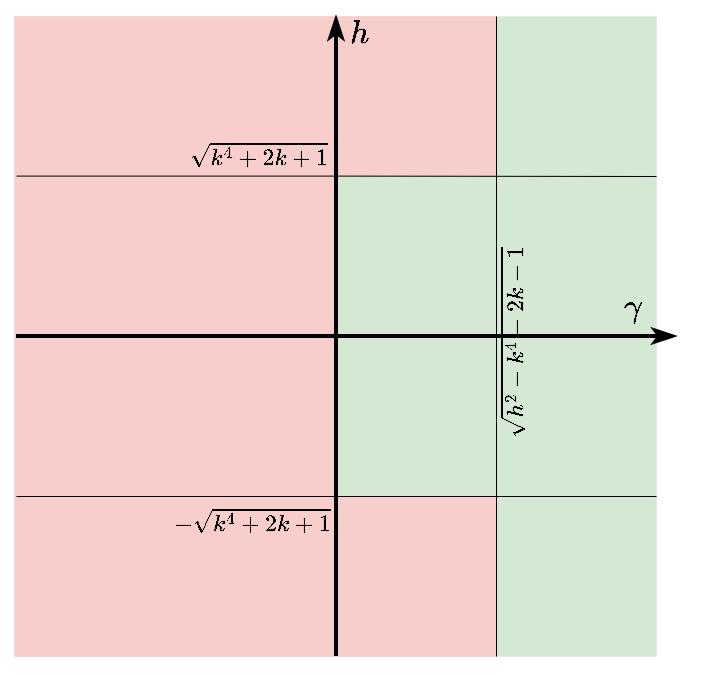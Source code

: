 <mxfile version="15.4.0" type="device"><diagram id="KX5Nga4QsgiI18HLEScB" name="Page-1"><mxGraphModel dx="677" dy="396" grid="1" gridSize="10" guides="1" tooltips="1" connect="1" arrows="1" fold="1" page="1" pageScale="1" pageWidth="827" pageHeight="1169" math="1" shadow="0"><root><mxCell id="0"/><mxCell id="1" parent="0"/><mxCell id="HX0JNnyFZMztRdKN2cin-13" value="" style="rounded=0;whiteSpace=wrap;html=1;fillColor=#d5e8d4;strokeColor=#82b366;strokeWidth=0;" vertex="1" parent="1"><mxGeometry x="480" y="240.03" width="80" height="80" as="geometry"/></mxCell><mxCell id="HX0JNnyFZMztRdKN2cin-22" value="" style="rounded=0;whiteSpace=wrap;html=1;fillColor=#d5e8d4;strokeColor=#82b366;strokeWidth=0;" vertex="1" parent="1"><mxGeometry x="480" y="479.98" width="80" height="80" as="geometry"/></mxCell><mxCell id="HX0JNnyFZMztRdKN2cin-21" value="" style="rounded=0;whiteSpace=wrap;html=1;fillColor=#f8cecc;strokeColor=#b85450;strokeWidth=0;rotation=-90;" vertex="1" parent="1"><mxGeometry x="399.98" y="480.02" width="80" height="79.96" as="geometry"/></mxCell><mxCell id="HX0JNnyFZMztRdKN2cin-19" value="" style="rounded=0;whiteSpace=wrap;html=1;fillColor=#f8cecc;strokeColor=#b85450;strokeWidth=0;rotation=-90;" vertex="1" parent="1"><mxGeometry x="399.97" y="240.03" width="80" height="79.95" as="geometry"/></mxCell><mxCell id="HX0JNnyFZMztRdKN2cin-17" value="" style="rounded=0;whiteSpace=wrap;html=1;fillColor=#f8cecc;strokeColor=#b85450;strokeWidth=0;" vertex="1" parent="1"><mxGeometry x="239" y="240" width="161" height="320" as="geometry"/></mxCell><mxCell id="HX0JNnyFZMztRdKN2cin-15" value="" style="rounded=0;whiteSpace=wrap;html=1;fillColor=#d5e8d4;strokeColor=#82b366;strokeWidth=0;" vertex="1" parent="1"><mxGeometry x="399" y="320" width="161" height="160" as="geometry"/></mxCell><mxCell id="HX0JNnyFZMztRdKN2cin-2" value="" style="endArrow=classicThin;html=1;rounded=0;edgeStyle=orthogonalEdgeStyle;endFill=1;strokeWidth=2;" edge="1" parent="1"><mxGeometry width="50" height="50" relative="1" as="geometry"><mxPoint x="400" y="560" as="sourcePoint"/><mxPoint x="400" y="240" as="targetPoint"/></mxGeometry></mxCell><mxCell id="HX0JNnyFZMztRdKN2cin-3" value="" style="endArrow=classicThin;html=1;rounded=0;edgeStyle=orthogonalEdgeStyle;endFill=1;strokeWidth=2;" edge="1" parent="1"><mxGeometry width="50" height="50" relative="1" as="geometry"><mxPoint x="240" y="400" as="sourcePoint"/><mxPoint x="570" y="400" as="targetPoint"/></mxGeometry></mxCell><mxCell id="HX0JNnyFZMztRdKN2cin-4" value="&lt;font style=&quot;font-size: 10px&quot;&gt;\(\sqrt{k^4+2k+1}\)&amp;nbsp;&lt;/font&gt;" style="text;html=1;strokeColor=none;fillColor=none;align=center;verticalAlign=middle;whiteSpace=wrap;rounded=0;" vertex="1" parent="1"><mxGeometry x="323" y="295" width="80" height="30" as="geometry"/></mxCell><mxCell id="HX0JNnyFZMztRdKN2cin-6" value="" style="endArrow=none;html=1;rounded=0;edgeStyle=orthogonalEdgeStyle;endFill=0;strokeWidth=0.5;" edge="1" parent="1"><mxGeometry width="50" height="50" relative="1" as="geometry"><mxPoint x="240" y="319.8" as="sourcePoint"/><mxPoint x="560" y="320" as="targetPoint"/><Array as="points"><mxPoint x="400" y="320"/><mxPoint x="560" y="320"/></Array></mxGeometry></mxCell><mxCell id="HX0JNnyFZMztRdKN2cin-7" value="&lt;font style=&quot;font-size: 10px&quot;&gt;\(-\sqrt{k^4+2k+1}\)&amp;nbsp;&lt;/font&gt;" style="text;html=1;strokeColor=none;fillColor=none;align=center;verticalAlign=middle;whiteSpace=wrap;rounded=0;" vertex="1" parent="1"><mxGeometry x="318" y="485" width="80" height="30" as="geometry"/></mxCell><mxCell id="HX0JNnyFZMztRdKN2cin-8" value="" style="endArrow=none;html=1;rounded=0;edgeStyle=orthogonalEdgeStyle;endFill=0;strokeWidth=0.5;" edge="1" parent="1"><mxGeometry width="50" height="50" relative="1" as="geometry"><mxPoint x="240" y="480" as="sourcePoint"/><mxPoint x="560" y="480" as="targetPoint"/></mxGeometry></mxCell><mxCell id="HX0JNnyFZMztRdKN2cin-9" value="" style="endArrow=none;html=1;rounded=0;edgeStyle=orthogonalEdgeStyle;endFill=0;strokeWidth=0.5;" edge="1" parent="1"><mxGeometry width="50" height="50" relative="1" as="geometry"><mxPoint x="480.0" y="560" as="sourcePoint"/><mxPoint x="480.0" y="240" as="targetPoint"/></mxGeometry></mxCell><mxCell id="HX0JNnyFZMztRdKN2cin-10" value="&lt;font style=&quot;font-size: 10px&quot;&gt;\(\sqrt{h^2-k^4-2k-1}\)&amp;nbsp;&lt;/font&gt;" style="text;html=1;strokeColor=none;fillColor=none;align=center;verticalAlign=middle;whiteSpace=wrap;rounded=0;rotation=-90;" vertex="1" parent="1"><mxGeometry x="456" y="388" width="80" height="30" as="geometry"/></mxCell><mxCell id="HX0JNnyFZMztRdKN2cin-11" value="&lt;font style=&quot;font-size: 14px&quot;&gt;\(h\)&amp;nbsp;&lt;/font&gt;" style="text;html=1;strokeColor=none;fillColor=none;align=center;verticalAlign=middle;whiteSpace=wrap;rounded=0;" vertex="1" parent="1"><mxGeometry x="374" y="234" width="80" height="30" as="geometry"/></mxCell><mxCell id="HX0JNnyFZMztRdKN2cin-12" value="&lt;font style=&quot;font-size: 14px&quot;&gt;\(\gamma\)&amp;nbsp;&lt;/font&gt;" style="text;html=1;strokeColor=none;fillColor=none;align=center;verticalAlign=middle;whiteSpace=wrap;rounded=0;" vertex="1" parent="1"><mxGeometry x="510" y="370" width="80" height="30" as="geometry"/></mxCell></root></mxGraphModel></diagram></mxfile>